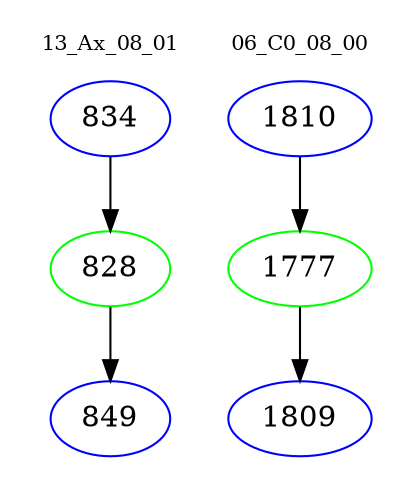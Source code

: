 digraph{
subgraph cluster_0 {
color = white
label = "13_Ax_08_01";
fontsize=10;
T0_834 [label="834", color="blue"]
T0_834 -> T0_828 [color="black"]
T0_828 [label="828", color="green"]
T0_828 -> T0_849 [color="black"]
T0_849 [label="849", color="blue"]
}
subgraph cluster_1 {
color = white
label = "06_C0_08_00";
fontsize=10;
T1_1810 [label="1810", color="blue"]
T1_1810 -> T1_1777 [color="black"]
T1_1777 [label="1777", color="green"]
T1_1777 -> T1_1809 [color="black"]
T1_1809 [label="1809", color="blue"]
}
}
